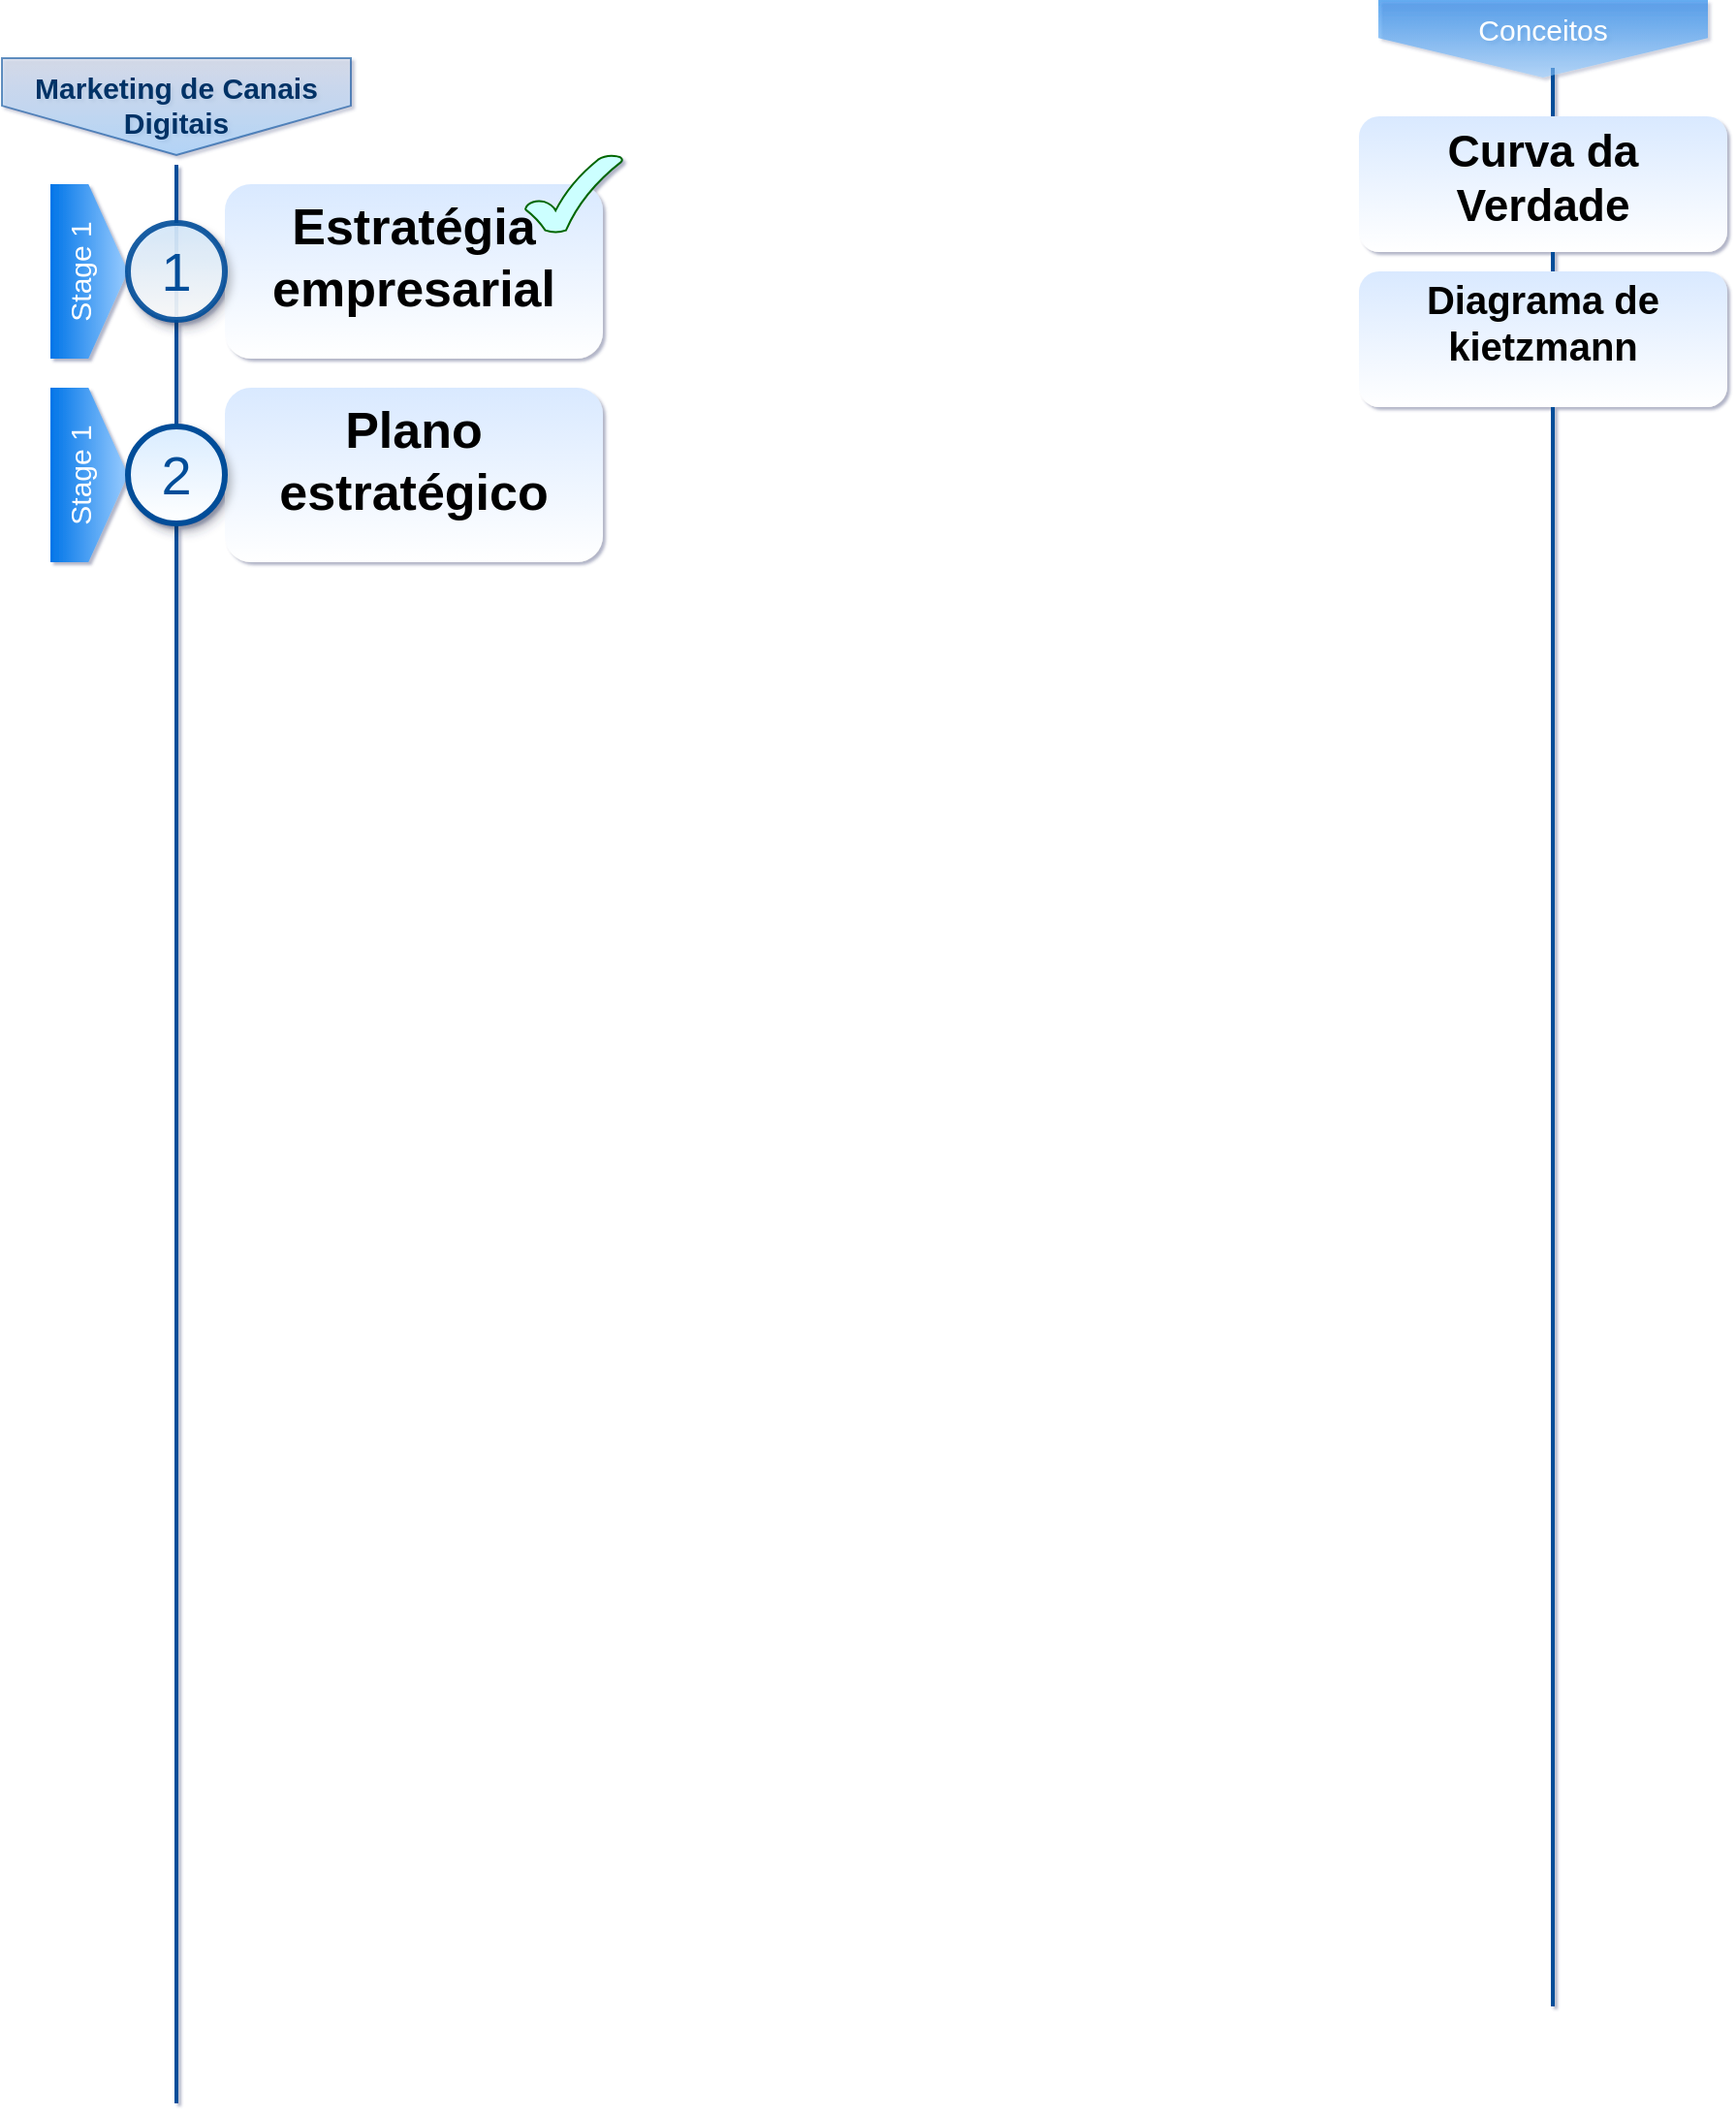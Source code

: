 <mxfile version="23.0.2" type="github">
  <diagram name="Page-1" id="82e54ff1-d628-8f03-85c4-9753963a91cd">
    <mxGraphModel dx="1434" dy="772" grid="1" gridSize="10" guides="1" tooltips="1" connect="1" arrows="1" fold="1" page="1" pageScale="1" pageWidth="1100" pageHeight="850" background="#ffffff" math="0" shadow="1">
      <root>
        <mxCell id="0" />
        <mxCell id="1" parent="0" />
        <mxCell id="4ec97bd9e5d20128-1" value="" style="line;strokeWidth=2;html=1;fillColor=none;fontSize=28;fontColor=#004D99;strokeColor=#004D99;rotation=90;" parent="1" vertex="1">
          <mxGeometry x="330" y="560" width="1000" height="10" as="geometry" />
        </mxCell>
        <mxCell id="4ec97bd9e5d20128-5" value="Stage 1" style="shape=offPageConnector;whiteSpace=wrap;html=1;fillColor=#0075E8;fontSize=15;fontColor=#FFFFFF;size=0.509;verticalAlign=top;strokeColor=none;rotation=-90;gradientColor=#99CCFF;" parent="1" vertex="1">
          <mxGeometry x="30" y="150" width="90" height="40" as="geometry" />
        </mxCell>
        <mxCell id="4ec97bd9e5d20128-14" value="&lt;h1&gt;Estratégia empresarial&lt;/h1&gt;" style="text;html=1;spacing=5;spacingTop=-20;whiteSpace=wrap;overflow=hidden;strokeColor=none;strokeWidth=3;fillColor=#D9E9FF;fontSize=13;fontColor=#000000;align=center;rounded=1;gradientColor=#FFFFFF;" parent="1" vertex="1">
          <mxGeometry x="145" y="125" width="195" height="90" as="geometry" />
        </mxCell>
        <mxCell id="Ew5ookFaaCfGFcfzrvVE-5" value="&lt;font color=&quot;#003366&quot;&gt;&lt;b&gt;Marketing de Canais Digitais&lt;/b&gt;&lt;/font&gt;" style="shape=offPageConnector;whiteSpace=wrap;html=1;fillColor=#CCD4E8;fontSize=15;fontColor=#FFFFFF;size=0.509;verticalAlign=top;strokeColor=#004C99;rotation=0;gradientColor=#99CCFF;opacity=60;" vertex="1" parent="1">
          <mxGeometry x="30" y="60" width="180" height="50" as="geometry" />
        </mxCell>
        <UserObject label="&lt;h1 style=&quot;font-size: 23px;&quot;&gt;&lt;font style=&quot;font-size: 23px;&quot;&gt;Curva da Verdade&lt;/font&gt;&lt;/h1&gt;" link=" https://labdx.org/curva-da-verdade" linkTarget="_blank" id="Ew5ookFaaCfGFcfzrvVE-6">
          <mxCell style="text;html=1;spacing=5;spacingTop=-20;whiteSpace=wrap;overflow=hidden;strokeColor=none;strokeWidth=3;fillColor=#D9E9FF;fontSize=23;fontColor=#000000;align=center;rounded=1;gradientColor=#FFFFFF;" vertex="1" parent="1">
            <mxGeometry x="730" y="90" width="190" height="70" as="geometry" />
          </mxCell>
        </UserObject>
        <mxCell id="Ew5ookFaaCfGFcfzrvVE-7" value="Conceitos" style="shape=offPageConnector;whiteSpace=wrap;html=1;fillColor=#0075E8;fontSize=15;fontColor=#FFFFFF;size=0.509;verticalAlign=top;strokeColor=none;rotation=0;gradientColor=#99CCFF;opacity=60;" vertex="1" parent="1">
          <mxGeometry x="740" y="30" width="170" height="40" as="geometry" />
        </mxCell>
        <UserObject label="&lt;h1 style=&quot;font-size: 20px;&quot;&gt;Diagrama de kietzmann&lt;br style=&quot;font-size: 20px;&quot;&gt;&lt;/h1&gt;" link="https://labdx.org/diagrama-de-kietzmann" linkTarget="_blank" id="Ew5ookFaaCfGFcfzrvVE-9">
          <mxCell style="text;html=1;spacing=5;spacingTop=-20;whiteSpace=wrap;overflow=hidden;strokeColor=none;strokeWidth=3;fillColor=#D9E9FF;fontSize=20;fontColor=#000000;align=center;rounded=1;gradientColor=#FFFFFF;" vertex="1" parent="1">
            <mxGeometry x="730" y="170" width="190" height="70" as="geometry" />
          </mxCell>
        </UserObject>
        <mxCell id="Ew5ookFaaCfGFcfzrvVE-10" value="" style="verticalLabelPosition=bottom;verticalAlign=top;html=1;shape=mxgraph.basic.tick;fillColor=#CCFFFF;strokeColor=#006600;gradientColor=none;" vertex="1" parent="1">
          <mxGeometry x="300" y="110" width="50" height="40" as="geometry" />
        </mxCell>
        <mxCell id="Ew5ookFaaCfGFcfzrvVE-11" value="Stage 1" style="shape=offPageConnector;whiteSpace=wrap;html=1;fillColor=#0075E8;fontSize=15;fontColor=#FFFFFF;size=0.509;verticalAlign=top;strokeColor=none;rotation=-90;gradientColor=#99CCFF;" vertex="1" parent="1">
          <mxGeometry x="30" y="255" width="90" height="40" as="geometry" />
        </mxCell>
        <mxCell id="Ew5ookFaaCfGFcfzrvVE-12" value="&lt;h1&gt;Plano estratégico&lt;/h1&gt;&lt;p&gt;&lt;br&gt;&lt;/p&gt;" style="text;html=1;spacing=5;spacingTop=-20;whiteSpace=wrap;overflow=hidden;strokeColor=none;strokeWidth=3;fillColor=#D9E9FF;fontSize=13;fontColor=#000000;align=center;rounded=1;gradientColor=#FFFFFF;" vertex="1" parent="1">
          <mxGeometry x="145" y="230" width="195" height="90" as="geometry" />
        </mxCell>
        <mxCell id="Ew5ookFaaCfGFcfzrvVE-14" value="" style="line;strokeWidth=2;html=1;fillColor=none;fontSize=28;fontColor=#004D99;strokeColor=#004D99;rotation=90;" vertex="1" parent="1">
          <mxGeometry x="-380" y="610" width="1000" height="10" as="geometry" />
        </mxCell>
        <mxCell id="Ew5ookFaaCfGFcfzrvVE-13" value="2" style="ellipse;whiteSpace=wrap;html=1;fillColor=#D9ECFF;fontSize=28;fontColor=#004D99;strokeWidth=3;strokeColor=#004D99;gradientColor=#FFFFFF;shadow=1;" vertex="1" parent="1">
          <mxGeometry x="95" y="250" width="50" height="50" as="geometry" />
        </mxCell>
        <mxCell id="4ec97bd9e5d20128-9" value="1" style="ellipse;whiteSpace=wrap;html=1;fillColor=#D9ECFF;fontSize=28;fontColor=#004D99;strokeWidth=3;strokeColor=#004D99;gradientColor=#FFFFFF;shadow=1;opacity=90;" parent="1" vertex="1">
          <mxGeometry x="95" y="145" width="50" height="50" as="geometry" />
        </mxCell>
      </root>
    </mxGraphModel>
  </diagram>
</mxfile>

